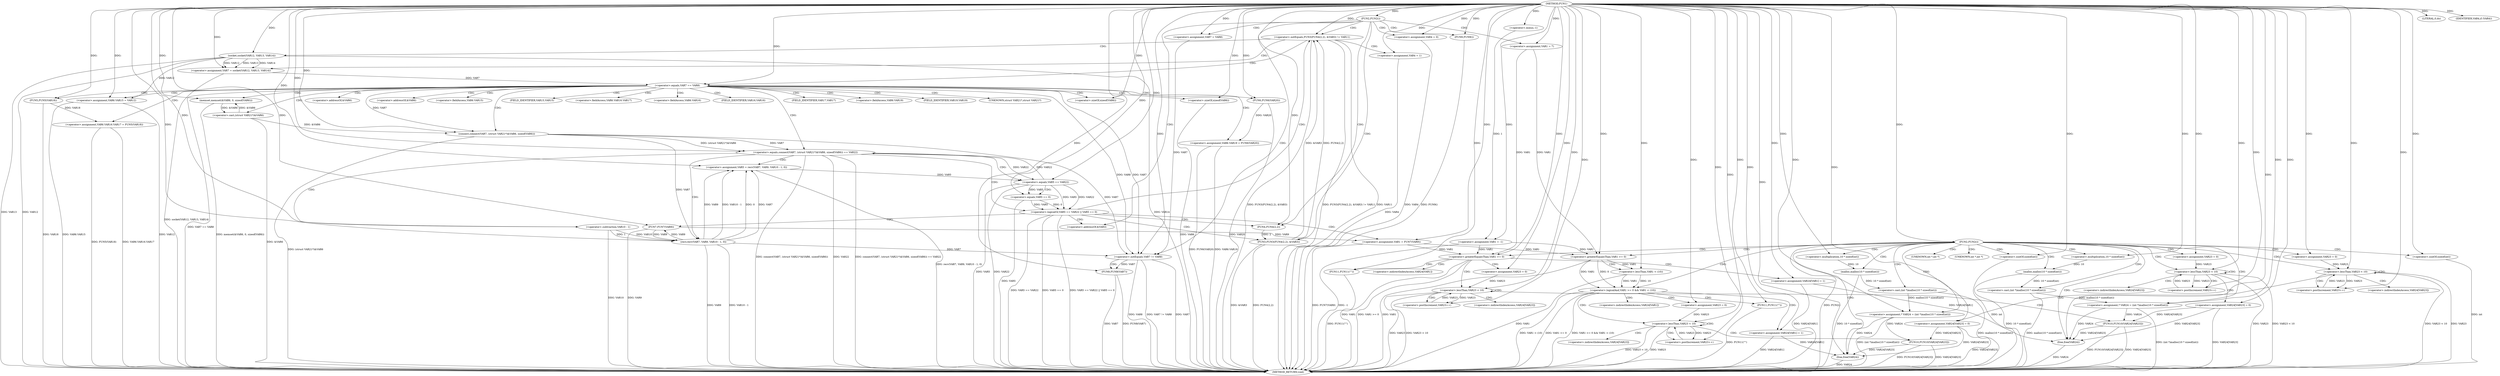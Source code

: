 digraph FUN1 {  
"1000100" [label = "(METHOD,FUN1)" ]
"1000352" [label = "(METHOD_RETURN,void)" ]
"1000103" [label = "(<operator>.assignment,VAR1 = -1)" ]
"1000105" [label = "(<operator>.minus,-1)" ]
"1000108" [label = "(FUN2,FUN2())" ]
"1000113" [label = "(<operator>.assignment,VAR4 = 0)" ]
"1000119" [label = "(<operator>.assignment,VAR7 = VAR8)" ]
"1000126" [label = "(<operator>.notEquals,FUN3(FUN4(2,2), &VAR3) != VAR11)" ]
"1000127" [label = "(FUN3,FUN3(FUN4(2,2), &VAR3))" ]
"1000128" [label = "(FUN4,FUN4(2,2))" ]
"1000136" [label = "(<operator>.assignment,VAR4 = 1)" ]
"1000139" [label = "(<operator>.assignment,VAR7 = socket(VAR12, VAR13, VAR14))" ]
"1000141" [label = "(socket,socket(VAR12, VAR13, VAR14))" ]
"1000146" [label = "(<operator>.equals,VAR7 == VAR8)" ]
"1000151" [label = "(memset,memset(&VAR6, 0, sizeof(VAR6)))" ]
"1000155" [label = "(<operator>.sizeOf,sizeof(VAR6))" ]
"1000157" [label = "(<operator>.assignment,VAR6.VAR15 = VAR12)" ]
"1000162" [label = "(<operator>.assignment,VAR6.VAR16.VAR17 = FUN5(VAR18))" ]
"1000168" [label = "(FUN5,FUN5(VAR18))" ]
"1000170" [label = "(<operator>.assignment,VAR6.VAR19 = FUN6(VAR20))" ]
"1000174" [label = "(FUN6,FUN6(VAR20))" ]
"1000177" [label = "(<operator>.equals,connect(VAR7, (struct VAR21*)&VAR6, sizeof(VAR6)) == VAR22)" ]
"1000178" [label = "(connect,connect(VAR7, (struct VAR21*)&VAR6, sizeof(VAR6)))" ]
"1000180" [label = "(<operator>.cast,(struct VAR21*)&VAR6)" ]
"1000184" [label = "(<operator>.sizeOf,sizeof(VAR6))" ]
"1000189" [label = "(<operator>.assignment,VAR5 = recv(VAR7, VAR9, VAR10 - 1, 0))" ]
"1000191" [label = "(recv,recv(VAR7, VAR9, VAR10 - 1, 0))" ]
"1000194" [label = "(<operator>.subtraction,VAR10 - 1)" ]
"1000199" [label = "(<operator>.logicalOr,VAR5 == VAR22 || VAR5 == 0)" ]
"1000200" [label = "(<operator>.equals,VAR5 == VAR22)" ]
"1000203" [label = "(<operator>.equals,VAR5 == 0)" ]
"1000208" [label = "(<operator>.assignment,VAR1 = FUN7(VAR9))" ]
"1000210" [label = "(FUN7,FUN7(VAR9))" ]
"1000212" [label = "(LITERAL,0,do)" ]
"1000214" [label = "(<operator>.notEquals,VAR7 != VAR8)" ]
"1000218" [label = "(FUN8,FUN8(VAR7))" ]
"1000221" [label = "(IDENTIFIER,VAR4,if (VAR4))" ]
"1000223" [label = "(FUN9,FUN9())" ]
"1000226" [label = "(<operator>.assignment,VAR1 = 7)" ]
"1000230" [label = "(FUN2,FUN2())" ]
"1000235" [label = "(<operator>.assignment,* VAR24 = (int *)malloc(10 * sizeof(int)))" ]
"1000237" [label = "(<operator>.cast,(int *)malloc(10 * sizeof(int)))" ]
"1000239" [label = "(malloc,malloc(10 * sizeof(int)))" ]
"1000240" [label = "(<operator>.multiplication,10 * sizeof(int))" ]
"1000242" [label = "(<operator>.sizeOf,sizeof(int))" ]
"1000245" [label = "(<operator>.assignment,VAR23 = 0)" ]
"1000248" [label = "(<operator>.lessThan,VAR23 < 10)" ]
"1000251" [label = "(<operator>.postIncrement,VAR23++)" ]
"1000254" [label = "(<operator>.assignment,VAR24[VAR23] = 0)" ]
"1000260" [label = "(<operator>.greaterEqualsThan,VAR1 >= 0)" ]
"1000264" [label = "(<operator>.assignment,VAR24[VAR1] = 1)" ]
"1000270" [label = "(<operator>.assignment,VAR23 = 0)" ]
"1000273" [label = "(<operator>.lessThan,VAR23 < 10)" ]
"1000276" [label = "(<operator>.postIncrement,VAR23++)" ]
"1000279" [label = "(FUN10,FUN10(VAR24[VAR23]))" ]
"1000285" [label = "(FUN11,FUN11(\"\"))" ]
"1000287" [label = "(free,free(VAR24))" ]
"1000294" [label = "(<operator>.assignment,* VAR24 = (int *)malloc(10 * sizeof(int)))" ]
"1000296" [label = "(<operator>.cast,(int *)malloc(10 * sizeof(int)))" ]
"1000298" [label = "(malloc,malloc(10 * sizeof(int)))" ]
"1000299" [label = "(<operator>.multiplication,10 * sizeof(int))" ]
"1000301" [label = "(<operator>.sizeOf,sizeof(int))" ]
"1000304" [label = "(<operator>.assignment,VAR23 = 0)" ]
"1000307" [label = "(<operator>.lessThan,VAR23 < 10)" ]
"1000310" [label = "(<operator>.postIncrement,VAR23++)" ]
"1000313" [label = "(<operator>.assignment,VAR24[VAR23] = 0)" ]
"1000319" [label = "(<operator>.logicalAnd,VAR1 >= 0 && VAR1 < (10))" ]
"1000320" [label = "(<operator>.greaterEqualsThan,VAR1 >= 0)" ]
"1000323" [label = "(<operator>.lessThan,VAR1 < (10))" ]
"1000327" [label = "(<operator>.assignment,VAR24[VAR1] = 1)" ]
"1000333" [label = "(<operator>.assignment,VAR23 = 0)" ]
"1000336" [label = "(<operator>.lessThan,VAR23 < 10)" ]
"1000339" [label = "(<operator>.postIncrement,VAR23++)" ]
"1000342" [label = "(FUN10,FUN10(VAR24[VAR23]))" ]
"1000348" [label = "(FUN11,FUN11(\"\"))" ]
"1000350" [label = "(free,free(VAR24))" ]
"1000131" [label = "(<operator>.addressOf,&VAR3)" ]
"1000152" [label = "(<operator>.addressOf,&VAR6)" ]
"1000158" [label = "(<operator>.fieldAccess,VAR6.VAR15)" ]
"1000160" [label = "(FIELD_IDENTIFIER,VAR15,VAR15)" ]
"1000163" [label = "(<operator>.fieldAccess,VAR6.VAR16.VAR17)" ]
"1000164" [label = "(<operator>.fieldAccess,VAR6.VAR16)" ]
"1000166" [label = "(FIELD_IDENTIFIER,VAR16,VAR16)" ]
"1000167" [label = "(FIELD_IDENTIFIER,VAR17,VAR17)" ]
"1000171" [label = "(<operator>.fieldAccess,VAR6.VAR19)" ]
"1000173" [label = "(FIELD_IDENTIFIER,VAR19,VAR19)" ]
"1000181" [label = "(UNKNOWN,struct VAR21*,struct VAR21*)" ]
"1000182" [label = "(<operator>.addressOf,&VAR6)" ]
"1000238" [label = "(UNKNOWN,int *,int *)" ]
"1000255" [label = "(<operator>.indirectIndexAccess,VAR24[VAR23])" ]
"1000265" [label = "(<operator>.indirectIndexAccess,VAR24[VAR1])" ]
"1000280" [label = "(<operator>.indirectIndexAccess,VAR24[VAR23])" ]
"1000297" [label = "(UNKNOWN,int *,int *)" ]
"1000314" [label = "(<operator>.indirectIndexAccess,VAR24[VAR23])" ]
"1000328" [label = "(<operator>.indirectIndexAccess,VAR24[VAR1])" ]
"1000343" [label = "(<operator>.indirectIndexAccess,VAR24[VAR23])" ]
  "1000141" -> "1000352"  [ label = "DDG: VAR12"] 
  "1000254" -> "1000352"  [ label = "DDG: VAR24[VAR23]"] 
  "1000126" -> "1000352"  [ label = "DDG: FUN3(FUN4(2,2), &VAR3)"] 
  "1000180" -> "1000352"  [ label = "DDG: &VAR6"] 
  "1000177" -> "1000352"  [ label = "DDG: connect(VAR7, (struct VAR21*)&VAR6, sizeof(VAR6))"] 
  "1000248" -> "1000352"  [ label = "DDG: VAR23 < 10"] 
  "1000162" -> "1000352"  [ label = "DDG: FUN5(VAR18)"] 
  "1000260" -> "1000352"  [ label = "DDG: VAR1 >= 0"] 
  "1000177" -> "1000352"  [ label = "DDG: VAR22"] 
  "1000126" -> "1000352"  [ label = "DDG: FUN3(FUN4(2,2), &VAR3) != VAR11"] 
  "1000296" -> "1000352"  [ label = "DDG: malloc(10 * sizeof(int))"] 
  "1000336" -> "1000352"  [ label = "DDG: VAR23 < 10"] 
  "1000191" -> "1000352"  [ label = "DDG: VAR10 - 1"] 
  "1000200" -> "1000352"  [ label = "DDG: VAR5"] 
  "1000223" -> "1000352"  [ label = "DDG: FUN9()"] 
  "1000235" -> "1000352"  [ label = "DDG: (int *)malloc(10 * sizeof(int))"] 
  "1000285" -> "1000352"  [ label = "DDG: FUN11(\"\")"] 
  "1000350" -> "1000352"  [ label = "DDG: VAR24"] 
  "1000184" -> "1000352"  [ label = "DDG: VAR6"] 
  "1000208" -> "1000352"  [ label = "DDG: FUN7(VAR9)"] 
  "1000151" -> "1000352"  [ label = "DDG: memset(&VAR6, 0, sizeof(VAR6))"] 
  "1000237" -> "1000352"  [ label = "DDG: malloc(10 * sizeof(int))"] 
  "1000342" -> "1000352"  [ label = "DDG: VAR24[VAR23]"] 
  "1000168" -> "1000352"  [ label = "DDG: VAR18"] 
  "1000279" -> "1000352"  [ label = "DDG: VAR24[VAR23]"] 
  "1000199" -> "1000352"  [ label = "DDG: VAR5 == VAR22"] 
  "1000214" -> "1000352"  [ label = "DDG: VAR8"] 
  "1000294" -> "1000352"  [ label = "DDG: (int *)malloc(10 * sizeof(int))"] 
  "1000103" -> "1000352"  [ label = "DDG: -1"] 
  "1000298" -> "1000352"  [ label = "DDG: 10 * sizeof(int)"] 
  "1000218" -> "1000352"  [ label = "DDG: VAR7"] 
  "1000239" -> "1000352"  [ label = "DDG: 10 * sizeof(int)"] 
  "1000113" -> "1000352"  [ label = "DDG: VAR4"] 
  "1000214" -> "1000352"  [ label = "DDG: VAR7 != VAR8"] 
  "1000319" -> "1000352"  [ label = "DDG: VAR1 >= 0 && VAR1 < (10)"] 
  "1000307" -> "1000352"  [ label = "DDG: VAR23 < 10"] 
  "1000139" -> "1000352"  [ label = "DDG: socket(VAR12, VAR13, VAR14)"] 
  "1000194" -> "1000352"  [ label = "DDG: VAR10"] 
  "1000264" -> "1000352"  [ label = "DDG: VAR24[VAR1]"] 
  "1000348" -> "1000352"  [ label = "DDG: FUN11(\"\")"] 
  "1000141" -> "1000352"  [ label = "DDG: VAR14"] 
  "1000157" -> "1000352"  [ label = "DDG: VAR6.VAR15"] 
  "1000327" -> "1000352"  [ label = "DDG: VAR24[VAR1]"] 
  "1000189" -> "1000352"  [ label = "DDG: recv(VAR7, VAR9, VAR10 - 1, 0)"] 
  "1000273" -> "1000352"  [ label = "DDG: VAR23"] 
  "1000178" -> "1000352"  [ label = "DDG: (struct VAR21*)&VAR6"] 
  "1000218" -> "1000352"  [ label = "DDG: FUN8(VAR7)"] 
  "1000199" -> "1000352"  [ label = "DDG: VAR5 == 0"] 
  "1000301" -> "1000352"  [ label = "DDG: int"] 
  "1000342" -> "1000352"  [ label = "DDG: FUN10(VAR24[VAR23])"] 
  "1000126" -> "1000352"  [ label = "DDG: VAR11"] 
  "1000199" -> "1000352"  [ label = "DDG: VAR5 == VAR22 || VAR5 == 0"] 
  "1000273" -> "1000352"  [ label = "DDG: VAR23 < 10"] 
  "1000323" -> "1000352"  [ label = "DDG: VAR1"] 
  "1000191" -> "1000352"  [ label = "DDG: VAR9"] 
  "1000210" -> "1000352"  [ label = "DDG: VAR9"] 
  "1000287" -> "1000352"  [ label = "DDG: VAR24"] 
  "1000170" -> "1000352"  [ label = "DDG: VAR6.VAR19"] 
  "1000141" -> "1000352"  [ label = "DDG: VAR13"] 
  "1000230" -> "1000352"  [ label = "DDG: FUN2()"] 
  "1000214" -> "1000352"  [ label = "DDG: VAR7"] 
  "1000177" -> "1000352"  [ label = "DDG: connect(VAR7, (struct VAR21*)&VAR6, sizeof(VAR6)) == VAR22"] 
  "1000319" -> "1000352"  [ label = "DDG: VAR1 < (10)"] 
  "1000260" -> "1000352"  [ label = "DDG: VAR1"] 
  "1000127" -> "1000352"  [ label = "DDG: FUN4(2,2)"] 
  "1000320" -> "1000352"  [ label = "DDG: VAR1"] 
  "1000319" -> "1000352"  [ label = "DDG: VAR1 >= 0"] 
  "1000162" -> "1000352"  [ label = "DDG: VAR6.VAR16.VAR17"] 
  "1000307" -> "1000352"  [ label = "DDG: VAR23"] 
  "1000313" -> "1000352"  [ label = "DDG: VAR24[VAR23]"] 
  "1000146" -> "1000352"  [ label = "DDG: VAR7 == VAR8"] 
  "1000157" -> "1000352"  [ label = "DDG: VAR12"] 
  "1000279" -> "1000352"  [ label = "DDG: FUN10(VAR24[VAR23])"] 
  "1000336" -> "1000352"  [ label = "DDG: VAR23"] 
  "1000170" -> "1000352"  [ label = "DDG: FUN6(VAR20)"] 
  "1000136" -> "1000352"  [ label = "DDG: VAR4"] 
  "1000242" -> "1000352"  [ label = "DDG: int"] 
  "1000174" -> "1000352"  [ label = "DDG: VAR20"] 
  "1000248" -> "1000352"  [ label = "DDG: VAR23"] 
  "1000203" -> "1000352"  [ label = "DDG: VAR5"] 
  "1000127" -> "1000352"  [ label = "DDG: &VAR3"] 
  "1000200" -> "1000352"  [ label = "DDG: VAR22"] 
  "1000105" -> "1000103"  [ label = "DDG: 1"] 
  "1000100" -> "1000103"  [ label = "DDG: "] 
  "1000100" -> "1000105"  [ label = "DDG: "] 
  "1000100" -> "1000108"  [ label = "DDG: "] 
  "1000100" -> "1000113"  [ label = "DDG: "] 
  "1000100" -> "1000119"  [ label = "DDG: "] 
  "1000127" -> "1000126"  [ label = "DDG: FUN4(2,2)"] 
  "1000127" -> "1000126"  [ label = "DDG: &VAR3"] 
  "1000128" -> "1000127"  [ label = "DDG: 2"] 
  "1000100" -> "1000128"  [ label = "DDG: "] 
  "1000100" -> "1000126"  [ label = "DDG: "] 
  "1000100" -> "1000136"  [ label = "DDG: "] 
  "1000141" -> "1000139"  [ label = "DDG: VAR12"] 
  "1000141" -> "1000139"  [ label = "DDG: VAR13"] 
  "1000141" -> "1000139"  [ label = "DDG: VAR14"] 
  "1000100" -> "1000139"  [ label = "DDG: "] 
  "1000100" -> "1000141"  [ label = "DDG: "] 
  "1000139" -> "1000146"  [ label = "DDG: VAR7"] 
  "1000100" -> "1000146"  [ label = "DDG: "] 
  "1000180" -> "1000151"  [ label = "DDG: &VAR6"] 
  "1000100" -> "1000151"  [ label = "DDG: "] 
  "1000100" -> "1000155"  [ label = "DDG: "] 
  "1000141" -> "1000157"  [ label = "DDG: VAR12"] 
  "1000100" -> "1000157"  [ label = "DDG: "] 
  "1000168" -> "1000162"  [ label = "DDG: VAR18"] 
  "1000100" -> "1000168"  [ label = "DDG: "] 
  "1000174" -> "1000170"  [ label = "DDG: VAR20"] 
  "1000100" -> "1000174"  [ label = "DDG: "] 
  "1000178" -> "1000177"  [ label = "DDG: VAR7"] 
  "1000178" -> "1000177"  [ label = "DDG: (struct VAR21*)&VAR6"] 
  "1000146" -> "1000178"  [ label = "DDG: VAR7"] 
  "1000100" -> "1000178"  [ label = "DDG: "] 
  "1000180" -> "1000178"  [ label = "DDG: &VAR6"] 
  "1000151" -> "1000180"  [ label = "DDG: &VAR6"] 
  "1000100" -> "1000184"  [ label = "DDG: "] 
  "1000200" -> "1000177"  [ label = "DDG: VAR22"] 
  "1000100" -> "1000177"  [ label = "DDG: "] 
  "1000191" -> "1000189"  [ label = "DDG: VAR7"] 
  "1000191" -> "1000189"  [ label = "DDG: VAR9"] 
  "1000191" -> "1000189"  [ label = "DDG: VAR10 - 1"] 
  "1000191" -> "1000189"  [ label = "DDG: 0"] 
  "1000100" -> "1000189"  [ label = "DDG: "] 
  "1000178" -> "1000191"  [ label = "DDG: VAR7"] 
  "1000100" -> "1000191"  [ label = "DDG: "] 
  "1000210" -> "1000191"  [ label = "DDG: VAR9"] 
  "1000194" -> "1000191"  [ label = "DDG: VAR10"] 
  "1000194" -> "1000191"  [ label = "DDG: 1"] 
  "1000100" -> "1000194"  [ label = "DDG: "] 
  "1000200" -> "1000199"  [ label = "DDG: VAR5"] 
  "1000200" -> "1000199"  [ label = "DDG: VAR22"] 
  "1000189" -> "1000200"  [ label = "DDG: VAR5"] 
  "1000100" -> "1000200"  [ label = "DDG: "] 
  "1000177" -> "1000200"  [ label = "DDG: VAR22"] 
  "1000203" -> "1000199"  [ label = "DDG: VAR5"] 
  "1000203" -> "1000199"  [ label = "DDG: 0"] 
  "1000200" -> "1000203"  [ label = "DDG: VAR5"] 
  "1000100" -> "1000203"  [ label = "DDG: "] 
  "1000210" -> "1000208"  [ label = "DDG: VAR9"] 
  "1000100" -> "1000208"  [ label = "DDG: "] 
  "1000191" -> "1000210"  [ label = "DDG: VAR9"] 
  "1000100" -> "1000210"  [ label = "DDG: "] 
  "1000100" -> "1000212"  [ label = "DDG: "] 
  "1000178" -> "1000214"  [ label = "DDG: VAR7"] 
  "1000119" -> "1000214"  [ label = "DDG: VAR7"] 
  "1000146" -> "1000214"  [ label = "DDG: VAR7"] 
  "1000191" -> "1000214"  [ label = "DDG: VAR7"] 
  "1000100" -> "1000214"  [ label = "DDG: "] 
  "1000146" -> "1000214"  [ label = "DDG: VAR8"] 
  "1000214" -> "1000218"  [ label = "DDG: VAR7"] 
  "1000100" -> "1000218"  [ label = "DDG: "] 
  "1000100" -> "1000221"  [ label = "DDG: "] 
  "1000100" -> "1000223"  [ label = "DDG: "] 
  "1000100" -> "1000226"  [ label = "DDG: "] 
  "1000100" -> "1000230"  [ label = "DDG: "] 
  "1000237" -> "1000235"  [ label = "DDG: malloc(10 * sizeof(int))"] 
  "1000100" -> "1000235"  [ label = "DDG: "] 
  "1000239" -> "1000237"  [ label = "DDG: 10 * sizeof(int)"] 
  "1000240" -> "1000239"  [ label = "DDG: 10"] 
  "1000100" -> "1000240"  [ label = "DDG: "] 
  "1000100" -> "1000242"  [ label = "DDG: "] 
  "1000100" -> "1000245"  [ label = "DDG: "] 
  "1000251" -> "1000248"  [ label = "DDG: VAR23"] 
  "1000245" -> "1000248"  [ label = "DDG: VAR23"] 
  "1000100" -> "1000248"  [ label = "DDG: "] 
  "1000248" -> "1000251"  [ label = "DDG: VAR23"] 
  "1000100" -> "1000251"  [ label = "DDG: "] 
  "1000100" -> "1000254"  [ label = "DDG: "] 
  "1000226" -> "1000260"  [ label = "DDG: VAR1"] 
  "1000208" -> "1000260"  [ label = "DDG: VAR1"] 
  "1000103" -> "1000260"  [ label = "DDG: VAR1"] 
  "1000100" -> "1000260"  [ label = "DDG: "] 
  "1000100" -> "1000264"  [ label = "DDG: "] 
  "1000100" -> "1000270"  [ label = "DDG: "] 
  "1000276" -> "1000273"  [ label = "DDG: VAR23"] 
  "1000270" -> "1000273"  [ label = "DDG: VAR23"] 
  "1000100" -> "1000273"  [ label = "DDG: "] 
  "1000273" -> "1000276"  [ label = "DDG: VAR23"] 
  "1000100" -> "1000276"  [ label = "DDG: "] 
  "1000235" -> "1000279"  [ label = "DDG: VAR24"] 
  "1000254" -> "1000279"  [ label = "DDG: VAR24[VAR23]"] 
  "1000100" -> "1000285"  [ label = "DDG: "] 
  "1000235" -> "1000287"  [ label = "DDG: VAR24"] 
  "1000279" -> "1000287"  [ label = "DDG: VAR24[VAR23]"] 
  "1000254" -> "1000287"  [ label = "DDG: VAR24[VAR23]"] 
  "1000264" -> "1000287"  [ label = "DDG: VAR24[VAR1]"] 
  "1000100" -> "1000287"  [ label = "DDG: "] 
  "1000296" -> "1000294"  [ label = "DDG: malloc(10 * sizeof(int))"] 
  "1000100" -> "1000294"  [ label = "DDG: "] 
  "1000298" -> "1000296"  [ label = "DDG: 10 * sizeof(int)"] 
  "1000299" -> "1000298"  [ label = "DDG: 10"] 
  "1000100" -> "1000299"  [ label = "DDG: "] 
  "1000100" -> "1000301"  [ label = "DDG: "] 
  "1000100" -> "1000304"  [ label = "DDG: "] 
  "1000310" -> "1000307"  [ label = "DDG: VAR23"] 
  "1000304" -> "1000307"  [ label = "DDG: VAR23"] 
  "1000100" -> "1000307"  [ label = "DDG: "] 
  "1000307" -> "1000310"  [ label = "DDG: VAR23"] 
  "1000100" -> "1000310"  [ label = "DDG: "] 
  "1000100" -> "1000313"  [ label = "DDG: "] 
  "1000320" -> "1000319"  [ label = "DDG: VAR1"] 
  "1000320" -> "1000319"  [ label = "DDG: 0"] 
  "1000226" -> "1000320"  [ label = "DDG: VAR1"] 
  "1000208" -> "1000320"  [ label = "DDG: VAR1"] 
  "1000103" -> "1000320"  [ label = "DDG: VAR1"] 
  "1000100" -> "1000320"  [ label = "DDG: "] 
  "1000323" -> "1000319"  [ label = "DDG: VAR1"] 
  "1000323" -> "1000319"  [ label = "DDG: 10"] 
  "1000320" -> "1000323"  [ label = "DDG: VAR1"] 
  "1000100" -> "1000323"  [ label = "DDG: "] 
  "1000100" -> "1000327"  [ label = "DDG: "] 
  "1000100" -> "1000333"  [ label = "DDG: "] 
  "1000333" -> "1000336"  [ label = "DDG: VAR23"] 
  "1000339" -> "1000336"  [ label = "DDG: VAR23"] 
  "1000100" -> "1000336"  [ label = "DDG: "] 
  "1000336" -> "1000339"  [ label = "DDG: VAR23"] 
  "1000100" -> "1000339"  [ label = "DDG: "] 
  "1000294" -> "1000342"  [ label = "DDG: VAR24"] 
  "1000313" -> "1000342"  [ label = "DDG: VAR24[VAR23]"] 
  "1000100" -> "1000348"  [ label = "DDG: "] 
  "1000342" -> "1000350"  [ label = "DDG: VAR24[VAR23]"] 
  "1000327" -> "1000350"  [ label = "DDG: VAR24[VAR1]"] 
  "1000294" -> "1000350"  [ label = "DDG: VAR24"] 
  "1000313" -> "1000350"  [ label = "DDG: VAR24[VAR23]"] 
  "1000100" -> "1000350"  [ label = "DDG: "] 
  "1000108" -> "1000127"  [ label = "CDG: "] 
  "1000108" -> "1000128"  [ label = "CDG: "] 
  "1000108" -> "1000214"  [ label = "CDG: "] 
  "1000108" -> "1000126"  [ label = "CDG: "] 
  "1000108" -> "1000226"  [ label = "CDG: "] 
  "1000108" -> "1000119"  [ label = "CDG: "] 
  "1000108" -> "1000131"  [ label = "CDG: "] 
  "1000108" -> "1000113"  [ label = "CDG: "] 
  "1000108" -> "1000223"  [ label = "CDG: "] 
  "1000126" -> "1000146"  [ label = "CDG: "] 
  "1000126" -> "1000136"  [ label = "CDG: "] 
  "1000126" -> "1000141"  [ label = "CDG: "] 
  "1000126" -> "1000139"  [ label = "CDG: "] 
  "1000146" -> "1000174"  [ label = "CDG: "] 
  "1000146" -> "1000182"  [ label = "CDG: "] 
  "1000146" -> "1000180"  [ label = "CDG: "] 
  "1000146" -> "1000167"  [ label = "CDG: "] 
  "1000146" -> "1000160"  [ label = "CDG: "] 
  "1000146" -> "1000152"  [ label = "CDG: "] 
  "1000146" -> "1000168"  [ label = "CDG: "] 
  "1000146" -> "1000173"  [ label = "CDG: "] 
  "1000146" -> "1000158"  [ label = "CDG: "] 
  "1000146" -> "1000184"  [ label = "CDG: "] 
  "1000146" -> "1000162"  [ label = "CDG: "] 
  "1000146" -> "1000181"  [ label = "CDG: "] 
  "1000146" -> "1000164"  [ label = "CDG: "] 
  "1000146" -> "1000166"  [ label = "CDG: "] 
  "1000146" -> "1000157"  [ label = "CDG: "] 
  "1000146" -> "1000151"  [ label = "CDG: "] 
  "1000146" -> "1000163"  [ label = "CDG: "] 
  "1000146" -> "1000178"  [ label = "CDG: "] 
  "1000146" -> "1000155"  [ label = "CDG: "] 
  "1000146" -> "1000170"  [ label = "CDG: "] 
  "1000146" -> "1000171"  [ label = "CDG: "] 
  "1000146" -> "1000177"  [ label = "CDG: "] 
  "1000177" -> "1000199"  [ label = "CDG: "] 
  "1000177" -> "1000194"  [ label = "CDG: "] 
  "1000177" -> "1000189"  [ label = "CDG: "] 
  "1000177" -> "1000200"  [ label = "CDG: "] 
  "1000177" -> "1000191"  [ label = "CDG: "] 
  "1000199" -> "1000208"  [ label = "CDG: "] 
  "1000199" -> "1000210"  [ label = "CDG: "] 
  "1000199" -> "1000127"  [ label = "CDG: "] 
  "1000199" -> "1000128"  [ label = "CDG: "] 
  "1000199" -> "1000126"  [ label = "CDG: "] 
  "1000199" -> "1000131"  [ label = "CDG: "] 
  "1000200" -> "1000203"  [ label = "CDG: "] 
  "1000214" -> "1000218"  [ label = "CDG: "] 
  "1000230" -> "1000294"  [ label = "CDG: "] 
  "1000230" -> "1000260"  [ label = "CDG: "] 
  "1000230" -> "1000298"  [ label = "CDG: "] 
  "1000230" -> "1000242"  [ label = "CDG: "] 
  "1000230" -> "1000235"  [ label = "CDG: "] 
  "1000230" -> "1000248"  [ label = "CDG: "] 
  "1000230" -> "1000240"  [ label = "CDG: "] 
  "1000230" -> "1000350"  [ label = "CDG: "] 
  "1000230" -> "1000307"  [ label = "CDG: "] 
  "1000230" -> "1000299"  [ label = "CDG: "] 
  "1000230" -> "1000319"  [ label = "CDG: "] 
  "1000230" -> "1000287"  [ label = "CDG: "] 
  "1000230" -> "1000238"  [ label = "CDG: "] 
  "1000230" -> "1000304"  [ label = "CDG: "] 
  "1000230" -> "1000320"  [ label = "CDG: "] 
  "1000230" -> "1000245"  [ label = "CDG: "] 
  "1000230" -> "1000239"  [ label = "CDG: "] 
  "1000230" -> "1000297"  [ label = "CDG: "] 
  "1000230" -> "1000296"  [ label = "CDG: "] 
  "1000230" -> "1000237"  [ label = "CDG: "] 
  "1000230" -> "1000301"  [ label = "CDG: "] 
  "1000248" -> "1000254"  [ label = "CDG: "] 
  "1000248" -> "1000248"  [ label = "CDG: "] 
  "1000248" -> "1000255"  [ label = "CDG: "] 
  "1000248" -> "1000251"  [ label = "CDG: "] 
  "1000260" -> "1000285"  [ label = "CDG: "] 
  "1000260" -> "1000273"  [ label = "CDG: "] 
  "1000260" -> "1000270"  [ label = "CDG: "] 
  "1000260" -> "1000265"  [ label = "CDG: "] 
  "1000260" -> "1000264"  [ label = "CDG: "] 
  "1000273" -> "1000276"  [ label = "CDG: "] 
  "1000273" -> "1000280"  [ label = "CDG: "] 
  "1000273" -> "1000273"  [ label = "CDG: "] 
  "1000273" -> "1000279"  [ label = "CDG: "] 
  "1000307" -> "1000310"  [ label = "CDG: "] 
  "1000307" -> "1000314"  [ label = "CDG: "] 
  "1000307" -> "1000307"  [ label = "CDG: "] 
  "1000307" -> "1000313"  [ label = "CDG: "] 
  "1000319" -> "1000336"  [ label = "CDG: "] 
  "1000319" -> "1000348"  [ label = "CDG: "] 
  "1000319" -> "1000333"  [ label = "CDG: "] 
  "1000319" -> "1000328"  [ label = "CDG: "] 
  "1000319" -> "1000327"  [ label = "CDG: "] 
  "1000320" -> "1000323"  [ label = "CDG: "] 
  "1000336" -> "1000336"  [ label = "CDG: "] 
  "1000336" -> "1000339"  [ label = "CDG: "] 
  "1000336" -> "1000342"  [ label = "CDG: "] 
  "1000336" -> "1000343"  [ label = "CDG: "] 
}
